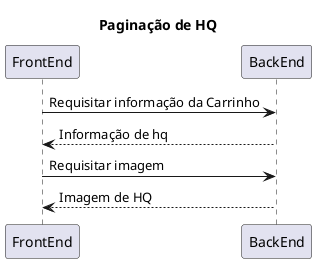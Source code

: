 @startuml Busca HQs
title Paginação de HQ
FrontEnd -> BackEnd : Requisitar informação da Carrinho
BackEnd --> FrontEnd : Informação de hq
FrontEnd -> BackEnd : Requisitar imagem
BackEnd --> FrontEnd : Imagem de HQ
@enduml